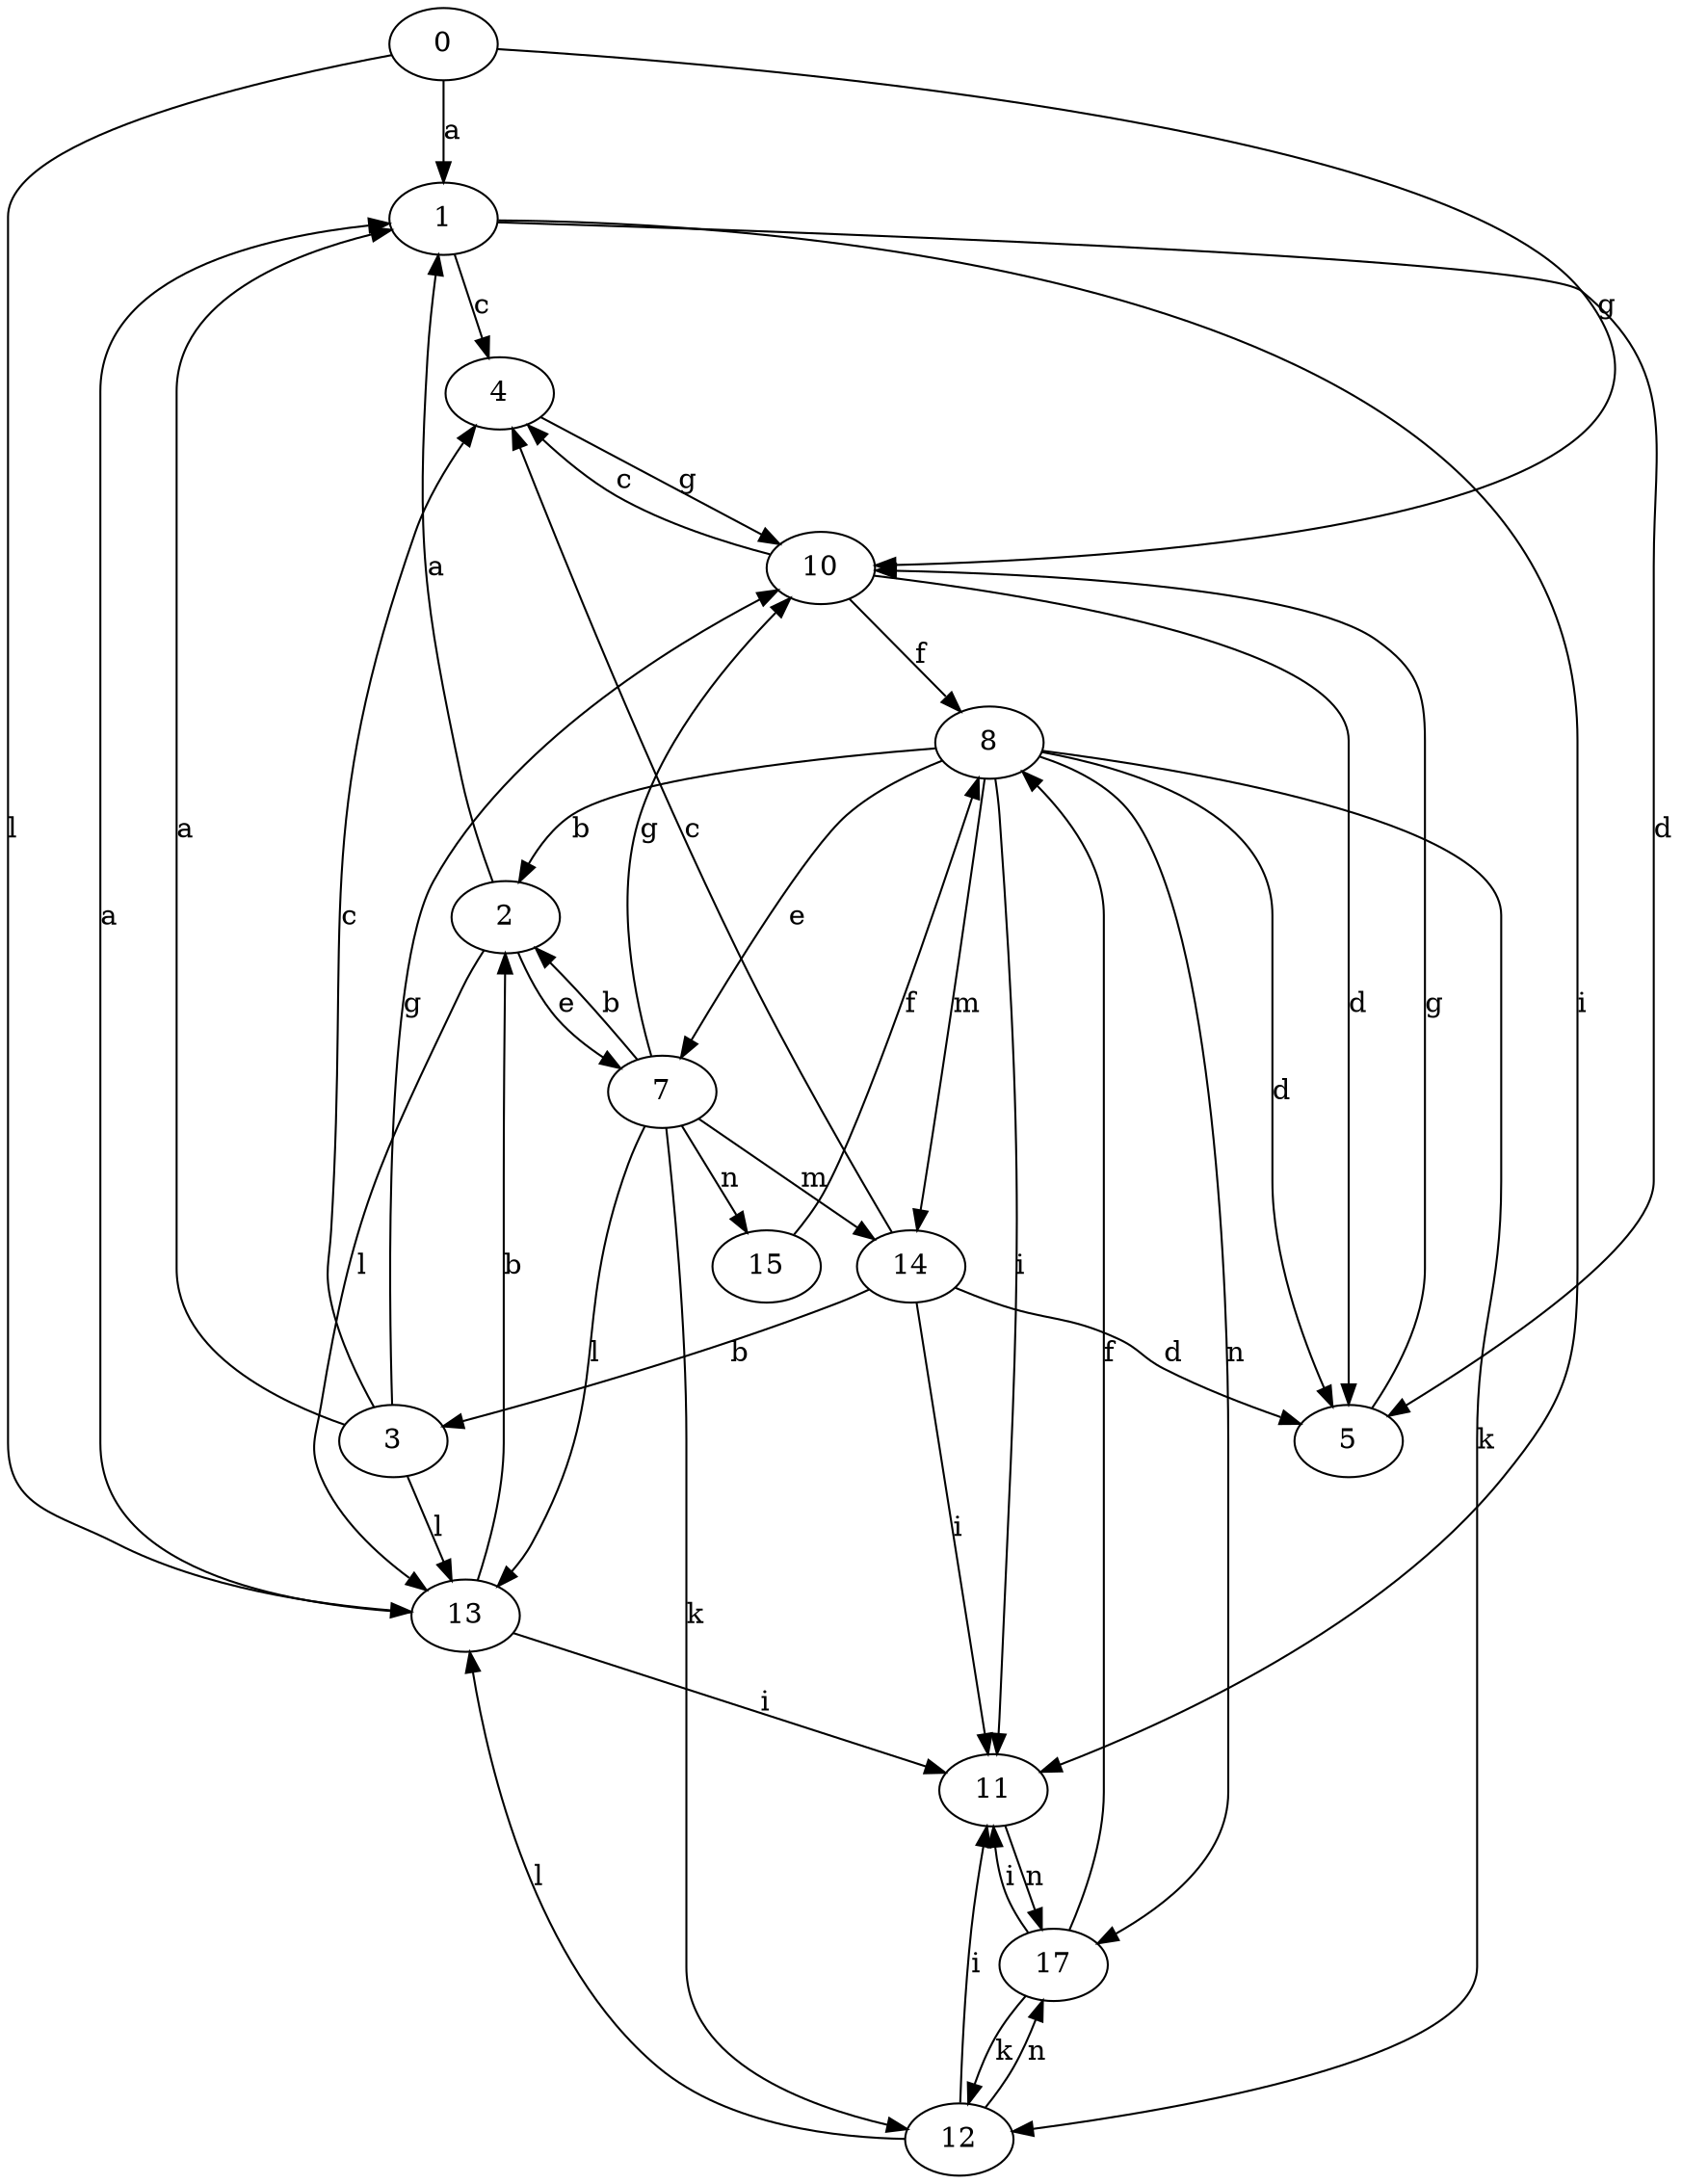 strict digraph  {
1;
2;
3;
4;
5;
7;
8;
10;
11;
12;
13;
14;
0;
15;
17;
1 -> 4  [label=c];
1 -> 5  [label=d];
1 -> 11  [label=i];
2 -> 1  [label=a];
2 -> 7  [label=e];
2 -> 13  [label=l];
3 -> 1  [label=a];
3 -> 4  [label=c];
3 -> 10  [label=g];
3 -> 13  [label=l];
4 -> 10  [label=g];
5 -> 10  [label=g];
7 -> 2  [label=b];
7 -> 10  [label=g];
7 -> 12  [label=k];
7 -> 13  [label=l];
7 -> 14  [label=m];
7 -> 15  [label=n];
8 -> 2  [label=b];
8 -> 5  [label=d];
8 -> 7  [label=e];
8 -> 11  [label=i];
8 -> 12  [label=k];
8 -> 14  [label=m];
8 -> 17  [label=n];
10 -> 4  [label=c];
10 -> 5  [label=d];
10 -> 8  [label=f];
11 -> 17  [label=n];
12 -> 11  [label=i];
12 -> 13  [label=l];
12 -> 17  [label=n];
13 -> 1  [label=a];
13 -> 2  [label=b];
13 -> 11  [label=i];
14 -> 3  [label=b];
14 -> 4  [label=c];
14 -> 5  [label=d];
14 -> 11  [label=i];
0 -> 1  [label=a];
0 -> 10  [label=g];
0 -> 13  [label=l];
15 -> 8  [label=f];
17 -> 8  [label=f];
17 -> 11  [label=i];
17 -> 12  [label=k];
}
